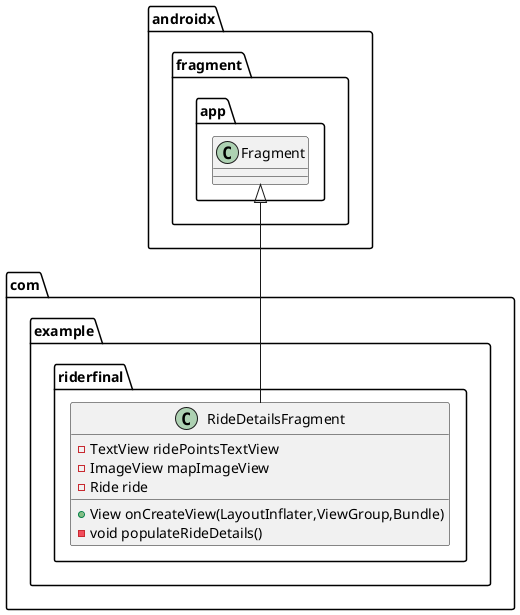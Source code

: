 @startuml
class com.example.riderfinal.RideDetailsFragment {
- TextView ridePointsTextView
- ImageView mapImageView
- Ride ride
+ View onCreateView(LayoutInflater,ViewGroup,Bundle)
- void populateRideDetails()
}




androidx.fragment.app.Fragment <|-- com.example.riderfinal.RideDetailsFragment
@enduml